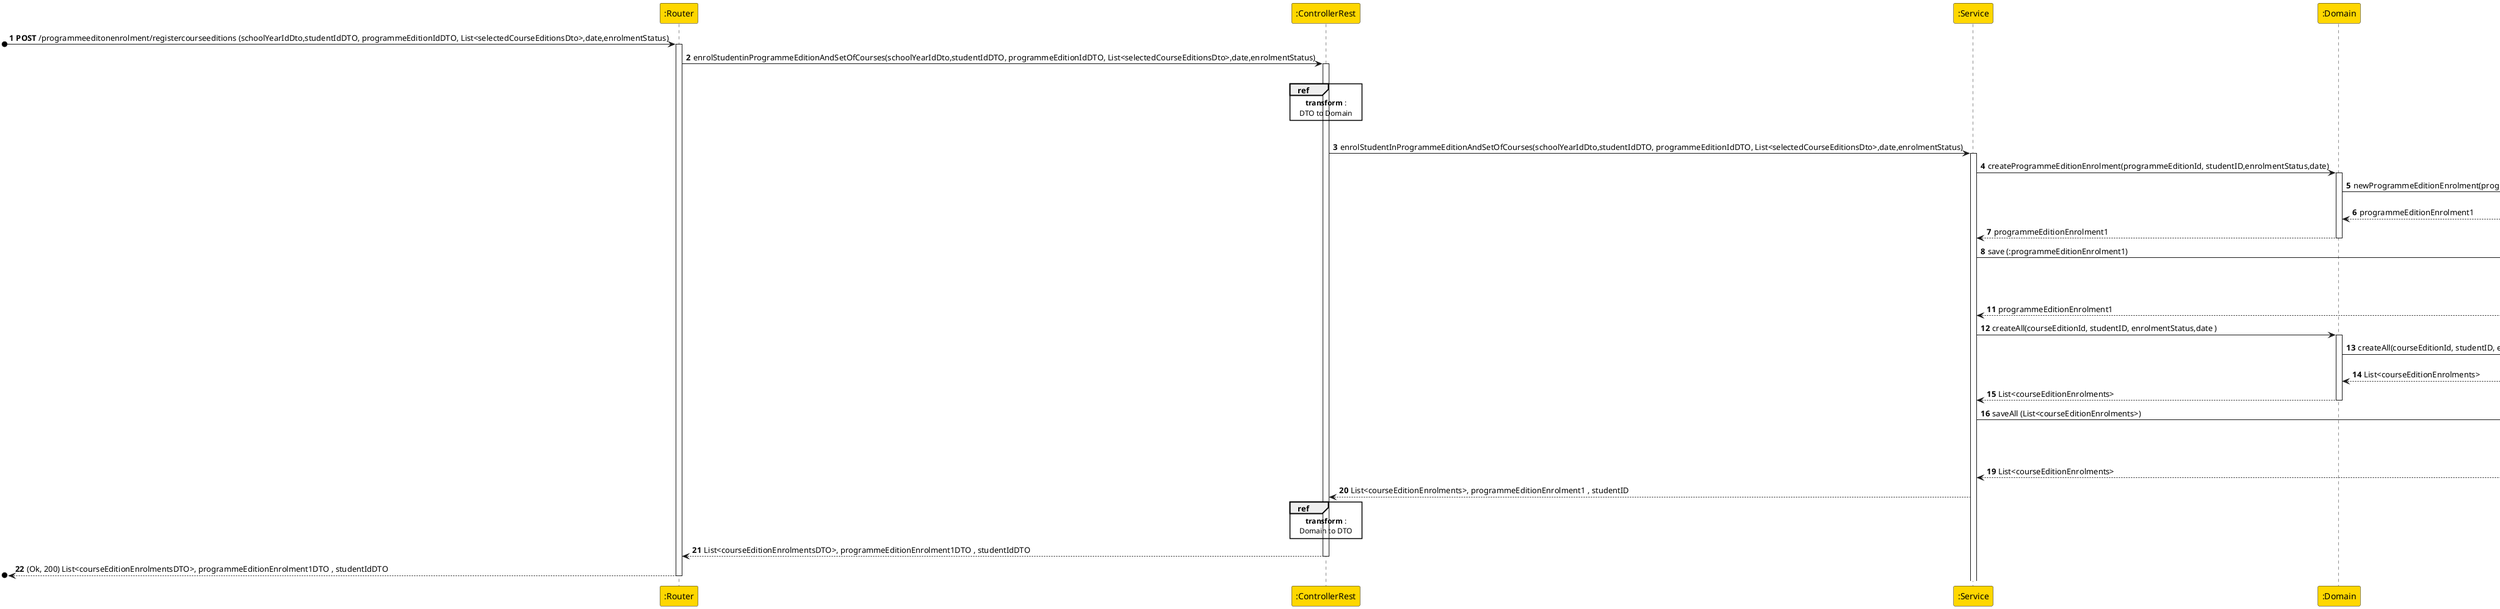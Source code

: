 @startuml
'https://plantuml.com/sequence-diagram

autonumber

participant ":Router" as r #gold
participant ":ControllerRest" as c #gold
participant ":Service" as s #gold
participant ":Domain" as d #gold
participant "programmeEditionEnrolment1:ProgrammeEditionEnrolment" as PEE
participant ":Repository" as rep #gold
participant "courseEditionEnrolment1:CourseEditionEnrolment" as CEE



[o-> r++ : **POST** /programmeeditonenrolment/registercourseeditions (schoolYearIdDto,studentIdDTO, programmeEditionIdDTO, List<selectedCourseEditionsDto>,date,enrolmentStatus)
r->c++ : enrolStudentinProgrammeEditionAndSetOfCourses(schoolYearIdDto,studentIdDTO, programmeEditionIdDTO, List<selectedCourseEditionsDto>,date,enrolmentStatus)
|||
ref over c, c
**transform** :
DTO to Domain
end ref
|||
c-> s++ : enrolStudentInProgrammeEditionAndSetOfCourses(schoolYearIdDto,studentIdDTO, programmeEditionIdDTO, List<selectedCourseEditionsDto>,date,enrolmentStatus)

s->d ++: createProgrammeEditionEnrolment(programmeEditionId, studentID,enrolmentStatus,date)
d -> PEE  ** : newProgrammeEditionEnrolment(programmeEditionID,studentID,programmeEditionId, studentID,enrolmentStatus,date)
activate PEE
PEE --> d-- : programmeEditionEnrolment1
d --> s-- : programmeEditionEnrolment1
s -> rep++: save (:programmeEditionEnrolment1)
rep ->o] : save(:programmeEditionEnrolment1)
rep <--o] : programmeEditionEnrolment1
rep --> s -- : programmeEditionEnrolment1

s->d ++: createAll(courseEditionId, studentID, enrolmentStatus,date )
d -> CEE  ** : createAll(courseEditionId, studentID, enrolmentStatus,date)
activate CEE
CEE --> d-- : List<courseEditionEnrolments>
d --> s-- : List<courseEditionEnrolments>
s -> rep++: saveAll (List<courseEditionEnrolments>)
rep ->o] : saveAll(List<courseEditionEnrolments>)
rep <-o] : List<courseEditionEnrolments>
rep --> s -- : List<courseEditionEnrolments>
s --> c : List<courseEditionEnrolments>, programmeEditionEnrolment1 , studentID

ref over c, c
**transform** :
Domain to DTO
end ref

c --> r-- : List<courseEditionEnrolmentsDTO>, programmeEditionEnrolment1DTO , studentIdDTO
[o<-- r --: (Ok, 200) List<courseEditionEnrolmentsDTO>, programmeEditionEnrolment1DTO , studentIdDTO
@enduml